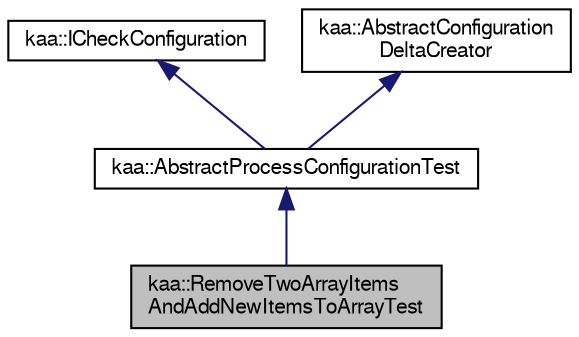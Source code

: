 digraph "kaa::RemoveTwoArrayItemsAndAddNewItemsToArrayTest"
{
  bgcolor="transparent";
  edge [fontname="FreeSans",fontsize="10",labelfontname="FreeSans",labelfontsize="10"];
  node [fontname="FreeSans",fontsize="10",shape=record];
  Node1 [label="kaa::RemoveTwoArrayItems\lAndAddNewItemsToArrayTest",height=0.2,width=0.4,color="black", fillcolor="grey75", style="filled" fontcolor="black"];
  Node2 -> Node1 [dir="back",color="midnightblue",fontsize="10",style="solid",fontname="FreeSans"];
  Node2 [label="kaa::AbstractProcessConfigurationTest",height=0.2,width=0.4,color="black",URL="$classkaa_1_1AbstractProcessConfigurationTest.html"];
  Node3 -> Node2 [dir="back",color="midnightblue",fontsize="10",style="solid",fontname="FreeSans"];
  Node3 [label="kaa::ICheckConfiguration",height=0.2,width=0.4,color="black",URL="$classkaa_1_1ICheckConfiguration.html"];
  Node4 -> Node2 [dir="back",color="midnightblue",fontsize="10",style="solid",fontname="FreeSans"];
  Node4 [label="kaa::AbstractConfiguration\lDeltaCreator",height=0.2,width=0.4,color="black",URL="$classkaa_1_1AbstractConfigurationDeltaCreator.html"];
}
